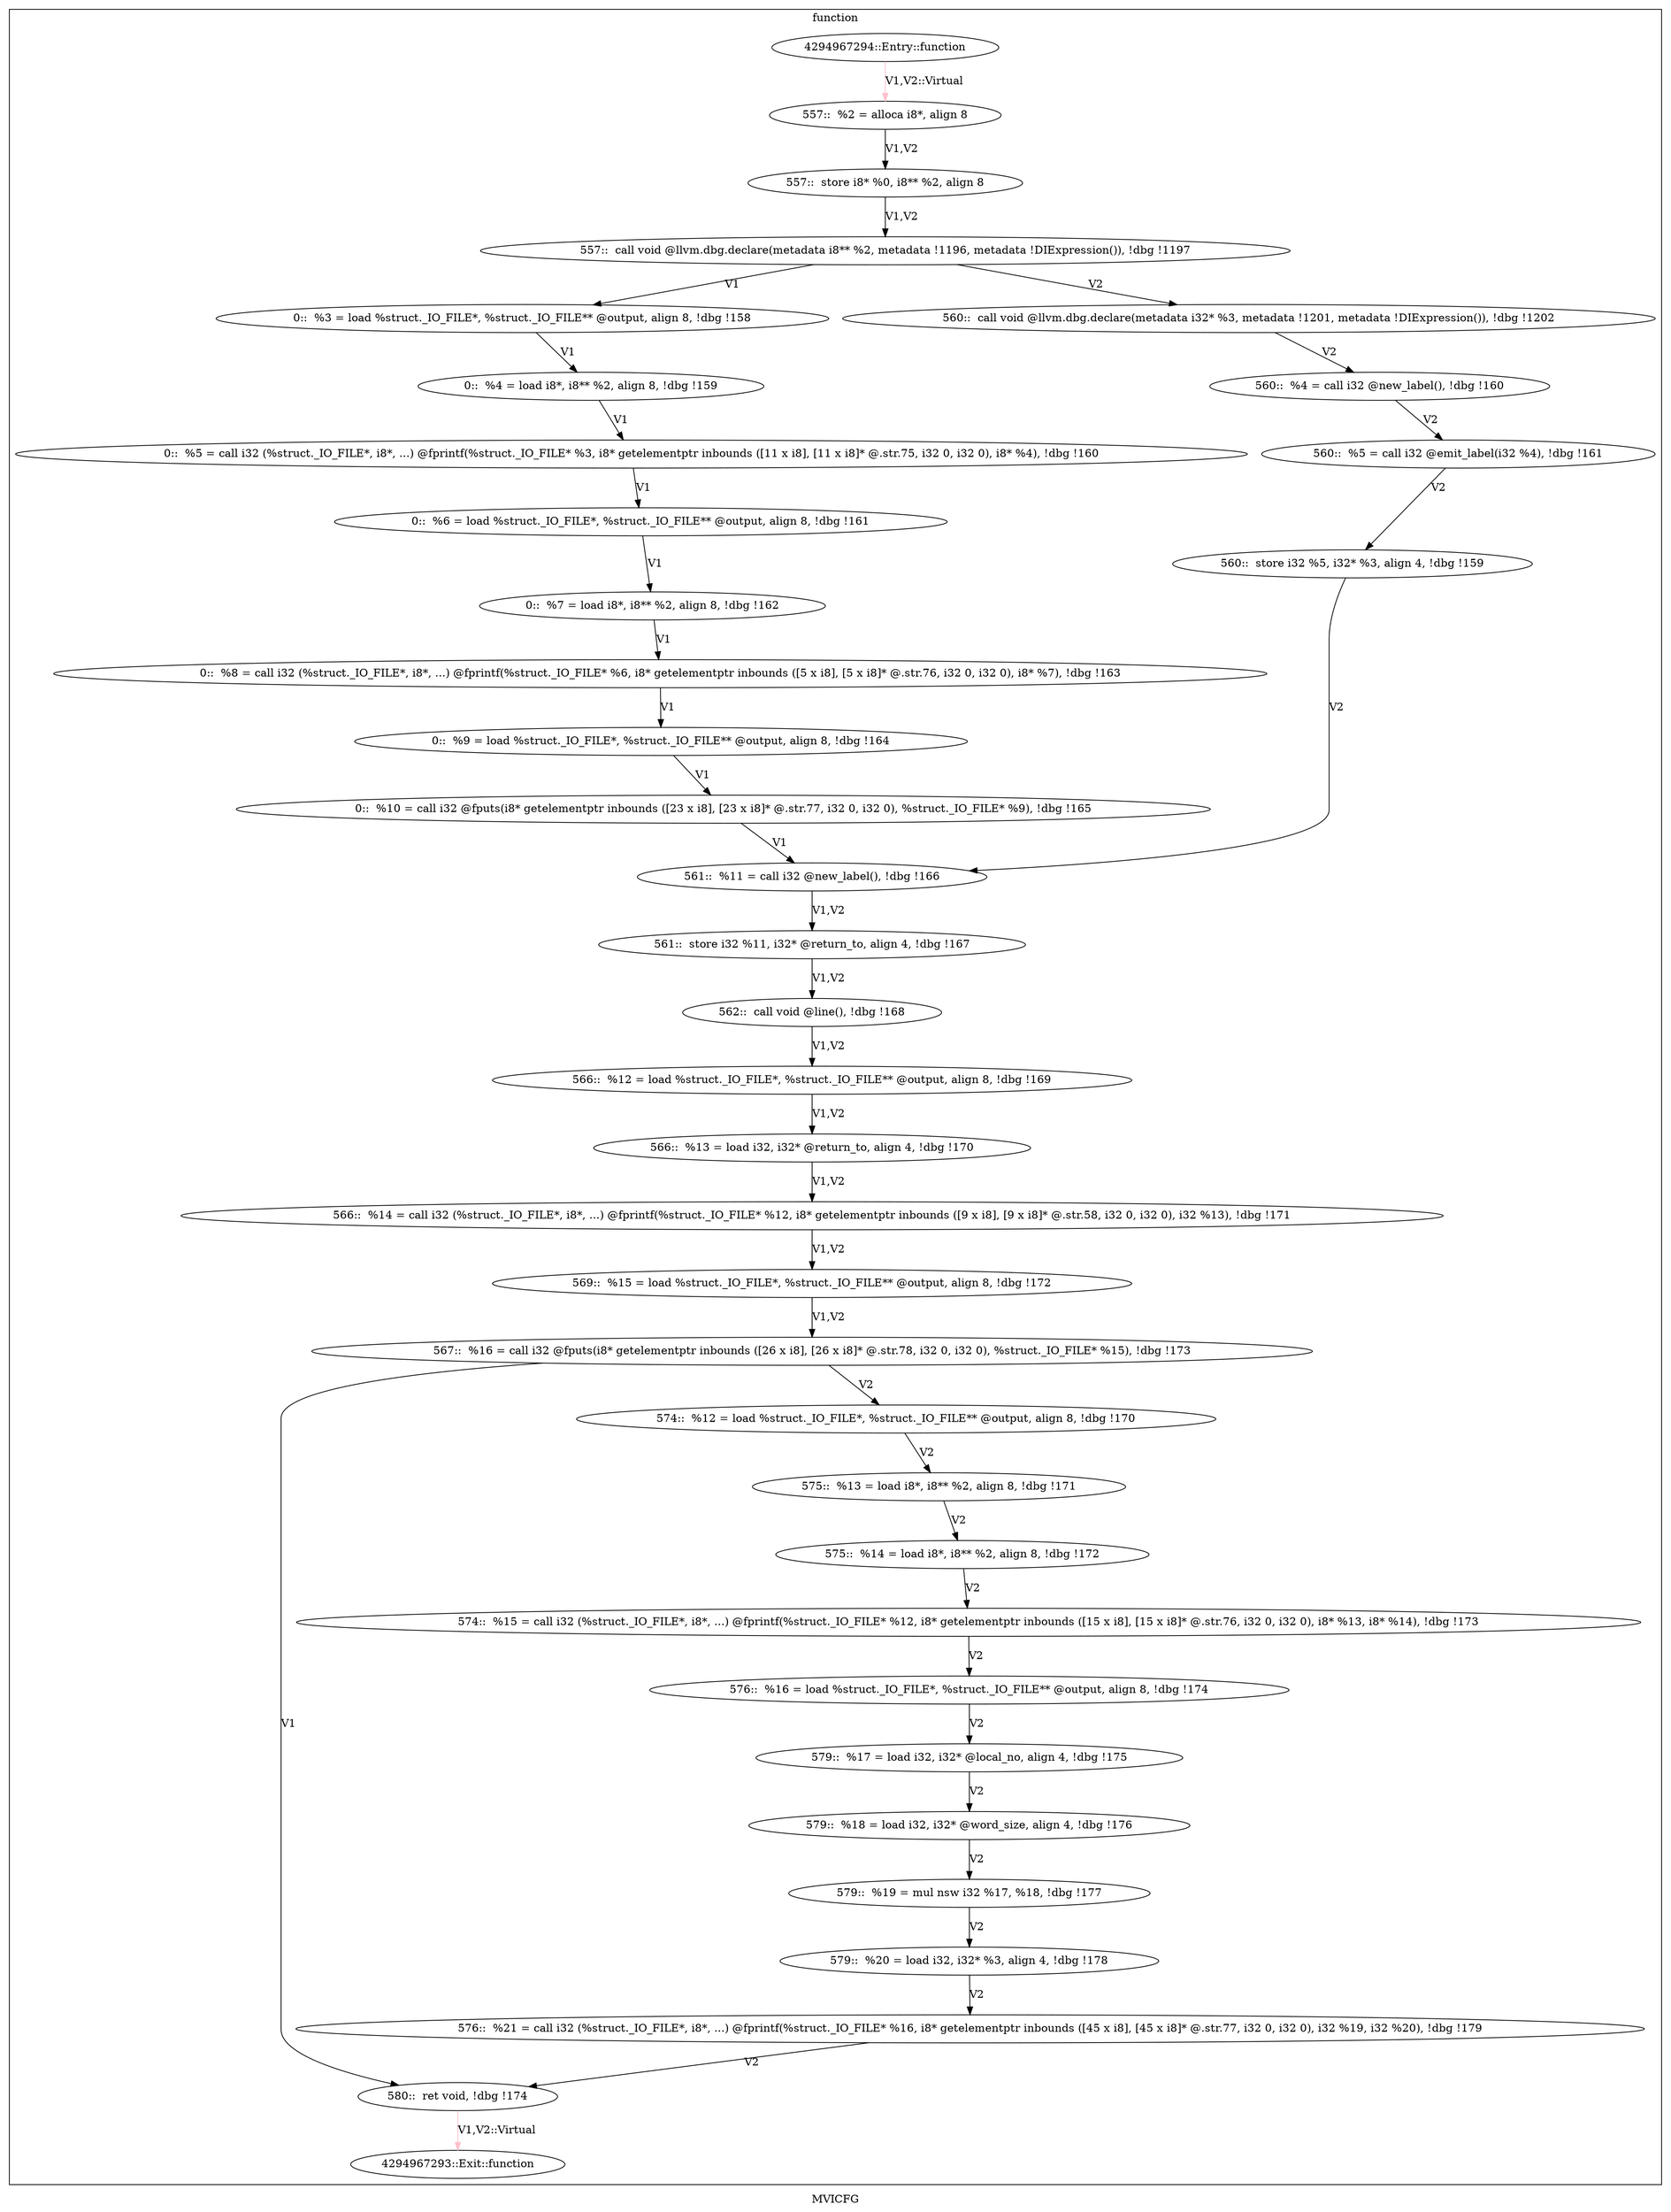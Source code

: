 digraph "MVICFG" 
{ label="MVICFG"; 
	subgraph cluster_1346 {
		label="function";
		"1367" [label="4294967294::Entry::function"];
		"1347" [label="557::  %2 = alloca i8*, align 8"];
		"1348" [label="557::  store i8* %0, i8** %2, align 8"];
		"1349" [label="557::  call void @llvm.dbg.declare(metadata i8** %2, metadata !1196, metadata !DIExpression()), !dbg !1197"];
		"1350" [label="0::  %3 = load %struct._IO_FILE*, %struct._IO_FILE** @output, align 8, !dbg !158"];
		"1351" [label="0::  %4 = load i8*, i8** %2, align 8, !dbg !159"];
		"1352" [label="0::  %5 = call i32 (%struct._IO_FILE*, i8*, ...) @fprintf(%struct._IO_FILE* %3, i8* getelementptr inbounds ([11 x i8], [11 x i8]* @.str.75, i32 0, i32 0), i8* %4), !dbg !160"];
		"1353" [label="0::  %6 = load %struct._IO_FILE*, %struct._IO_FILE** @output, align 8, !dbg !161"];
		"1354" [label="0::  %7 = load i8*, i8** %2, align 8, !dbg !162"];
		"1355" [label="0::  %8 = call i32 (%struct._IO_FILE*, i8*, ...) @fprintf(%struct._IO_FILE* %6, i8* getelementptr inbounds ([5 x i8], [5 x i8]* @.str.76, i32 0, i32 0), i8* %7), !dbg !163"];
		"1356" [label="0::  %9 = load %struct._IO_FILE*, %struct._IO_FILE** @output, align 8, !dbg !164"];
		"1357" [label="0::  %10 = call i32 @fputs(i8* getelementptr inbounds ([23 x i8], [23 x i8]* @.str.77, i32 0, i32 0), %struct._IO_FILE* %9), !dbg !165"];
		"1358" [label="561::  %11 = call i32 @new_label(), !dbg !166"];
		"1359" [label="561::  store i32 %11, i32* @return_to, align 4, !dbg !167"];
		"1360" [label="562::  call void @line(), !dbg !168"];
		"1361" [label="566::  %12 = load %struct._IO_FILE*, %struct._IO_FILE** @output, align 8, !dbg !169"];
		"1362" [label="566::  %13 = load i32, i32* @return_to, align 4, !dbg !170"];
		"1363" [label="566::  %14 = call i32 (%struct._IO_FILE*, i8*, ...) @fprintf(%struct._IO_FILE* %12, i8* getelementptr inbounds ([9 x i8], [9 x i8]* @.str.58, i32 0, i32 0), i32 %13), !dbg !171"];
		"1364" [label="569::  %15 = load %struct._IO_FILE*, %struct._IO_FILE** @output, align 8, !dbg !172"];
		"1365" [label="567::  %16 = call i32 @fputs(i8* getelementptr inbounds ([26 x i8], [26 x i8]* @.str.78, i32 0, i32 0), %struct._IO_FILE* %15), !dbg !173"];
		"1366" [label="580::  ret void, !dbg !174"];
		"1368" [label="4294967293::Exit::function"];
		"1474" [label="560::  call void @llvm.dbg.declare(metadata i32* %3, metadata !1201, metadata !DIExpression()), !dbg !1202"];
		"1475" [label="560::  %4 = call i32 @new_label(), !dbg !160"];
		"1476" [label="560::  %5 = call i32 @emit_label(i32 %4), !dbg !161"];
		"1477" [label="560::  store i32 %5, i32* %3, align 4, !dbg !159"];
		"1478" [label="574::  %12 = load %struct._IO_FILE*, %struct._IO_FILE** @output, align 8, !dbg !170"];
		"1479" [label="574::  %15 = call i32 (%struct._IO_FILE*, i8*, ...) @fprintf(%struct._IO_FILE* %12, i8* getelementptr inbounds ([15 x i8], [15 x i8]* @.str.76, i32 0, i32 0), i8* %13, i8* %14), !dbg !173"];
		"1480" [label="575::  %13 = load i8*, i8** %2, align 8, !dbg !171"];
		"1481" [label="575::  %14 = load i8*, i8** %2, align 8, !dbg !172"];
		"1482" [label="576::  %16 = load %struct._IO_FILE*, %struct._IO_FILE** @output, align 8, !dbg !174"];
		"1483" [label="576::  %21 = call i32 (%struct._IO_FILE*, i8*, ...) @fprintf(%struct._IO_FILE* %16, i8* getelementptr inbounds ([45 x i8], [45 x i8]* @.str.77, i32 0, i32 0), i32 %19, i32 %20), !dbg !179"];
		"1484" [label="579::  %17 = load i32, i32* @local_no, align 4, !dbg !175"];
		"1485" [label="579::  %18 = load i32, i32* @word_size, align 4, !dbg !176"];
		"1486" [label="579::  %19 = mul nsw i32 %17, %18, !dbg !177"];
		"1487" [label="579::  %20 = load i32, i32* %3, align 4, !dbg !178"];
	}
		"1347" -> "1348" [arrowhead = normal, penwidth = 1.0, color = black, label="V1,V2"];
		"1348" -> "1349" [arrowhead = normal, penwidth = 1.0, color = black, label="V1,V2"];
		"1350" -> "1351" [arrowhead = normal, penwidth = 1.0, color = black, label="V1"];
		"1351" -> "1352" [arrowhead = normal, penwidth = 1.0, color = black, label="V1"];
		"1353" -> "1354" [arrowhead = normal, penwidth = 1.0, color = black, label="V1"];
		"1354" -> "1355" [arrowhead = normal, penwidth = 1.0, color = black, label="V1"];
		"1358" -> "1359" [arrowhead = normal, penwidth = 1.0, color = black, label="V1,V2"];
		"1361" -> "1362" [arrowhead = normal, penwidth = 1.0, color = black, label="V1,V2"];
		"1362" -> "1363" [arrowhead = normal, penwidth = 1.0, color = black, label="V1,V2"];
		"1367" -> "1347" [arrowhead = normal, penwidth = 1.0, color = pink, label="V1,V2::Virtual"];
		"1366" -> "1368" [arrowhead = normal, penwidth = 1.0, color = pink, label="V1,V2::Virtual"];
		"1349" -> "1350" [arrowhead = normal, penwidth = 1.0, color = black, label="V1"];
		"1352" -> "1353" [arrowhead = normal, penwidth = 1.0, color = black, label="V1"];
		"1355" -> "1356" [arrowhead = normal, penwidth = 1.0, color = black, label="V1"];
		"1356" -> "1357" [arrowhead = normal, penwidth = 1.0, color = black, label="V1"];
		"1357" -> "1358" [arrowhead = normal, penwidth = 1.0, color = black, label="V1"];
		"1359" -> "1360" [arrowhead = normal, penwidth = 1.0, color = black, label="V1,V2"];
		"1360" -> "1361" [arrowhead = normal, penwidth = 1.0, color = black, label="V1,V2"];
		"1363" -> "1364" [arrowhead = normal, penwidth = 1.0, color = black, label="V1,V2"];
		"1364" -> "1365" [arrowhead = normal, penwidth = 1.0, color = black, label="V1,V2"];
		"1365" -> "1366" [arrowhead = normal, penwidth = 1.0, color = black, label="V1"];
		"1349" -> "1474" [arrowhead = normal, penwidth = 1.0, color = black, label="V2"];
		"1477" -> "1358" [arrowhead = normal, penwidth = 1.0, color = black, label="V2"];
		"1365" -> "1478" [arrowhead = normal, penwidth = 1.0, color = black, label="V2"];
		"1483" -> "1366" [arrowhead = normal, penwidth = 1.0, color = black, label="V2"];
		"1474" -> "1475" [arrowhead = normal, penwidth = 1.0, color = black, label="V2"];
		"1475" -> "1476" [arrowhead = normal, penwidth = 1.0, color = black, label="V2"];
		"1476" -> "1477" [arrowhead = normal, penwidth = 1.0, color = black, label="V2"];
		"1478" -> "1480" [arrowhead = normal, penwidth = 1.0, color = black, label="V2"];
		"1481" -> "1479" [arrowhead = normal, penwidth = 1.0, color = black, label="V2"];
		"1479" -> "1482" [arrowhead = normal, penwidth = 1.0, color = black, label="V2"];
		"1480" -> "1481" [arrowhead = normal, penwidth = 1.0, color = black, label="V2"];
		"1482" -> "1484" [arrowhead = normal, penwidth = 1.0, color = black, label="V2"];
		"1487" -> "1483" [arrowhead = normal, penwidth = 1.0, color = black, label="V2"];
		"1484" -> "1485" [arrowhead = normal, penwidth = 1.0, color = black, label="V2"];
		"1485" -> "1486" [arrowhead = normal, penwidth = 1.0, color = black, label="V2"];
		"1486" -> "1487" [arrowhead = normal, penwidth = 1.0, color = black, label="V2"];
}
